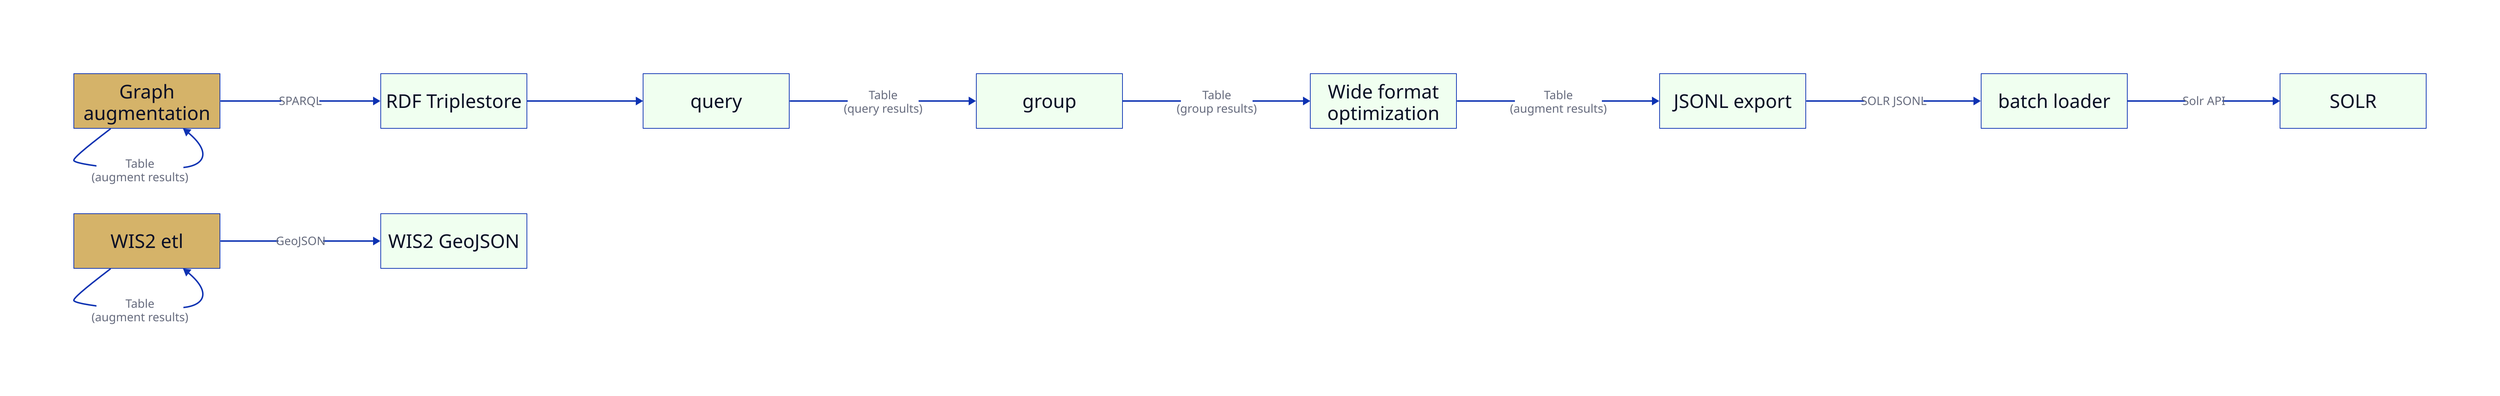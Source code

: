 direction: right


classes: {
    coreclass: {
        width: 400
        height: 150
                   style: {
                        stroke-width: 1
                        font-size: 26
                        fill: "#44C7B1"
                        shadow: false
                        border-radius: 0
                   }
          }
    propclass: {
        width: 200
        height: 75
                   style: {
                         stroke-width: 1
                         font-size: 26
                         fill: honeydew
                        shadow: false
                        border-radius: 0
                   }
          }
    coreclassspan: {
        width: 400
                   style: {
                        stroke-width: 1
                        fill: "#FFE4A7"
                        shadow: false
                        border-radius: 0
                   }
          }
    propclassspan: {
        width: 200
        height: 75
                   style: {
                         stroke-width: 1
                         font-size: 26
                         fill: "#D5B369"
                        shadow: false
                        border-radius: 0
                   }
          }
}

*.class: propclass

rdf: RDF Triplestore
solr: SOLR
wis2: WIS2 GeoJSON


q: query
g: group
a: Wide format \n optimization
j: JSONL export
b: batch loader

w: WIS2 etl
2rdf: Graph \n augmentation

rdf -> q
 q -> g: Table \n (query results)

  g ->  a : Table \n (group results)
   a ->  j : Table \n (augment results)
   j -> b: SOLR JSONL
   b -> solr: Solr API

2rdf -> 2rdf: Table \n (augment results)

rdf <- 2rdf: SPARQL

w -> w : Table \n (augment results)
w -> wis2: GeoJSON


2rdf.class: propclassspan
w.class: propclassspan


